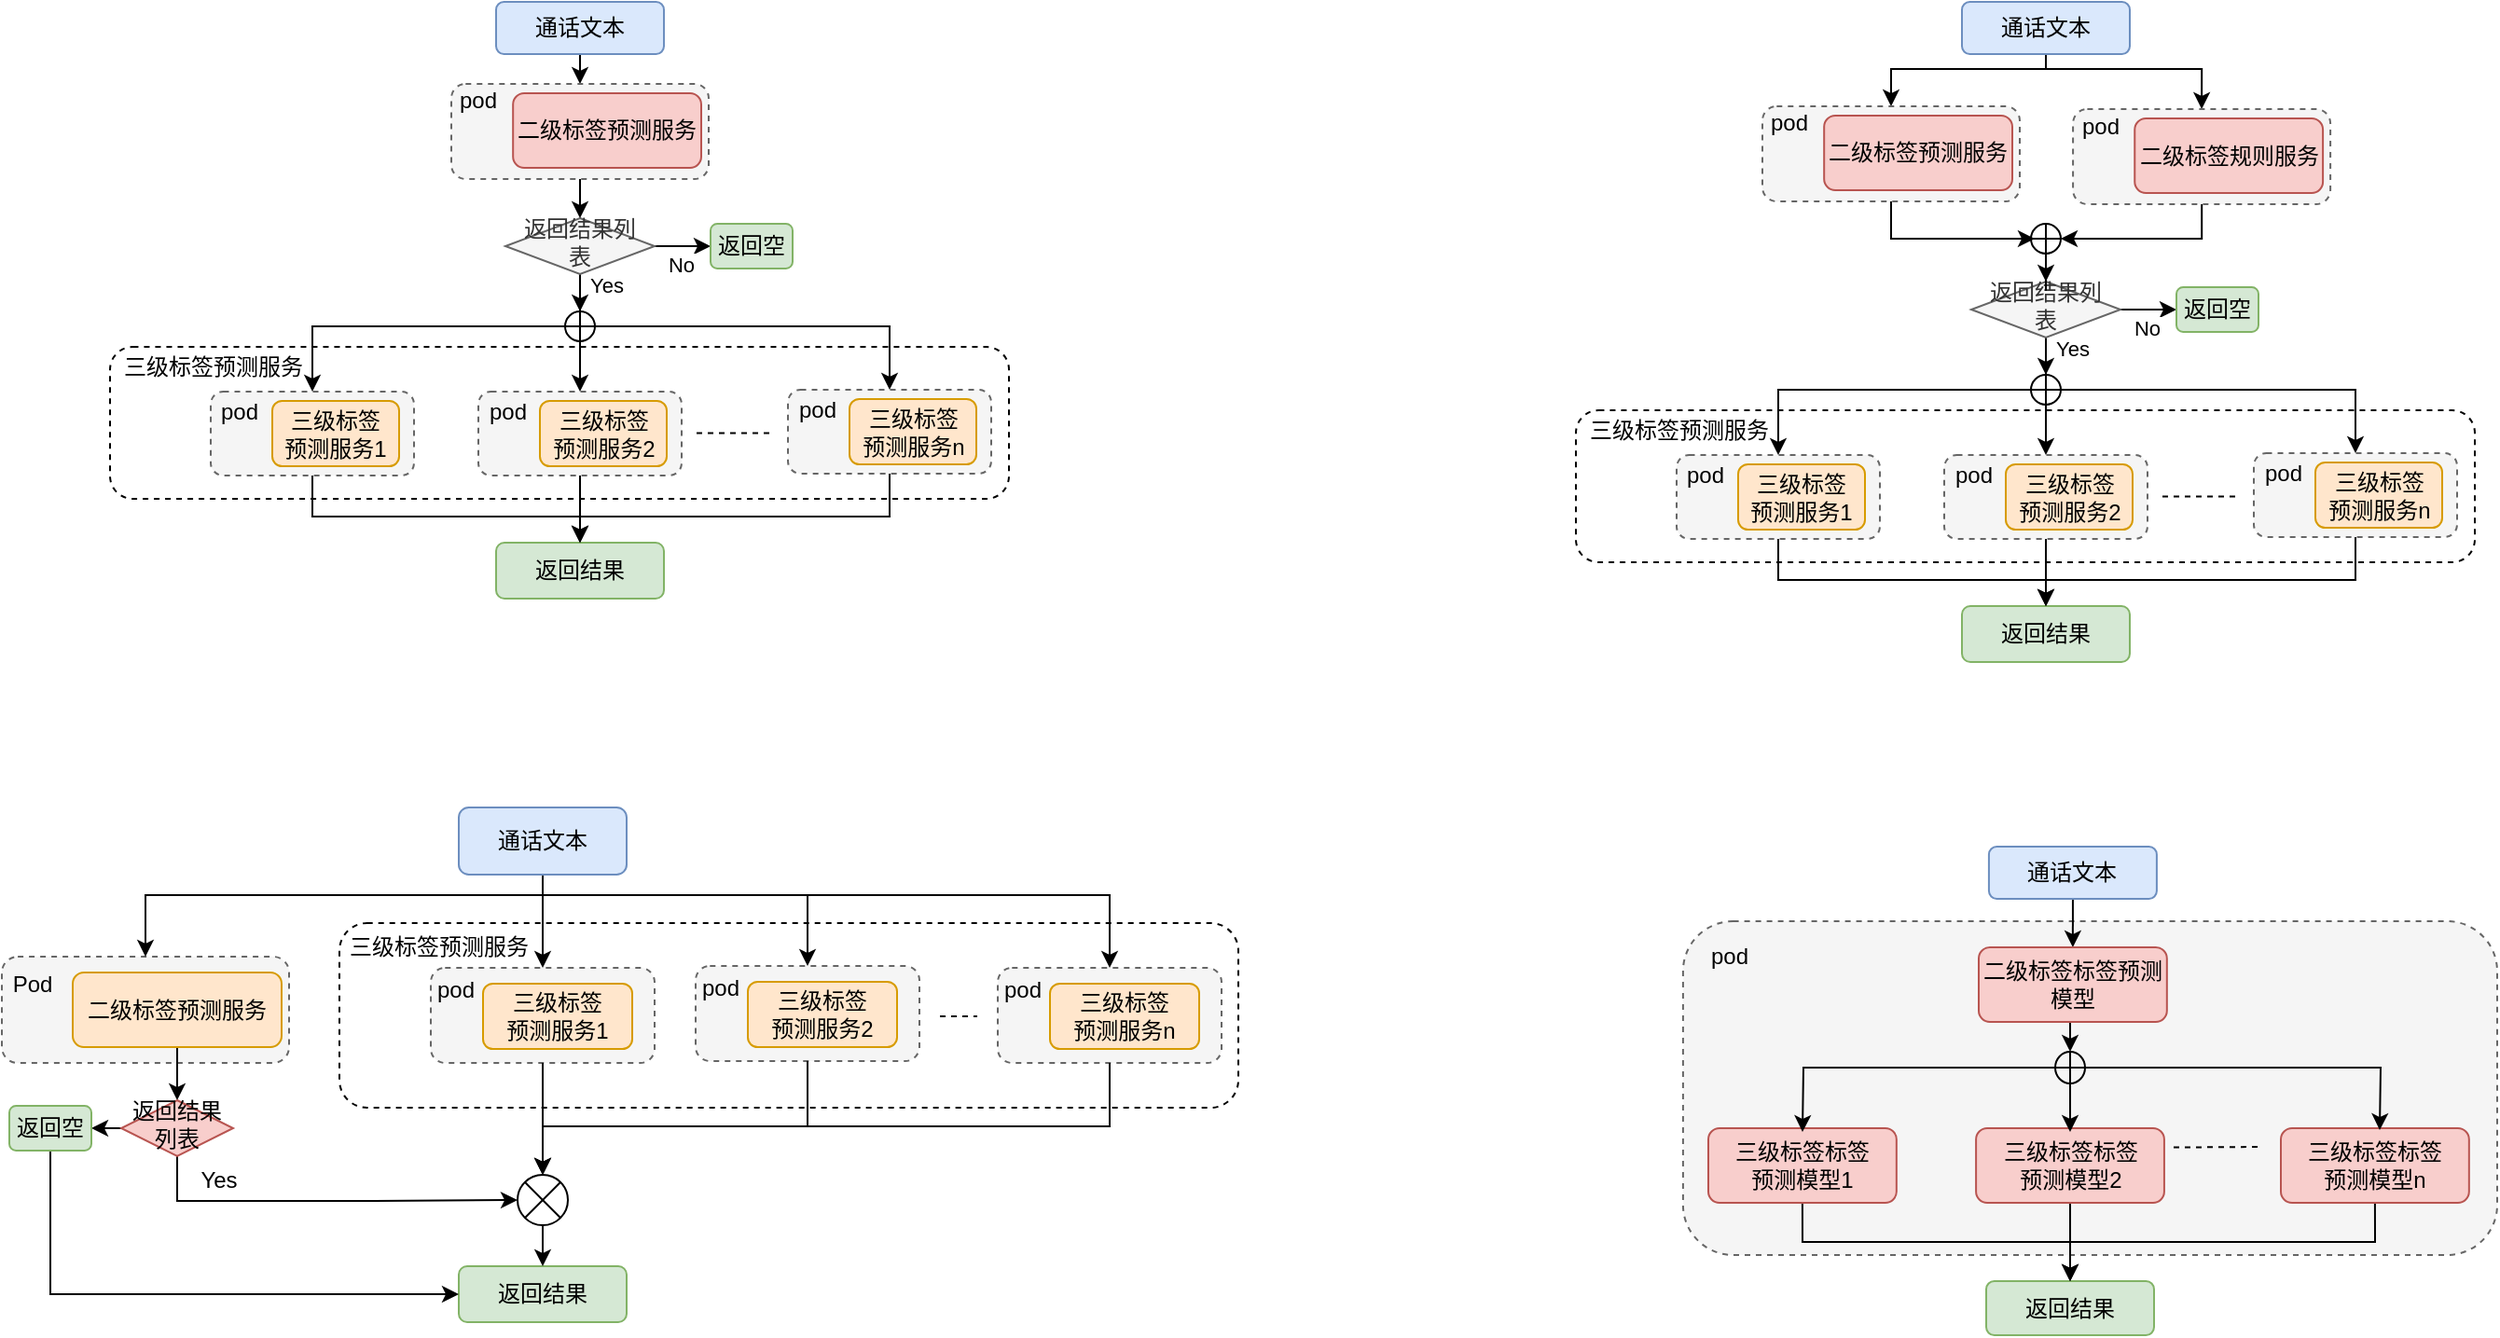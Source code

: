 <mxfile version="14.7.6" type="github">
  <diagram id="C5RBs43oDa-KdzZeNtuy" name="Page-1">
    <mxGraphModel dx="1395" dy="936" grid="0" gridSize="10" guides="1" tooltips="1" connect="1" arrows="1" fold="1" page="1" pageScale="1" pageWidth="827" pageHeight="1169" math="0" shadow="0">
      <root>
        <mxCell id="WIyWlLk6GJQsqaUBKTNV-0" />
        <mxCell id="WIyWlLk6GJQsqaUBKTNV-1" parent="WIyWlLk6GJQsqaUBKTNV-0" />
        <mxCell id="pCURg5S8GSrkwFqpUupX-3" value="" style="rounded=1;whiteSpace=wrap;html=1;dashed=1;fillColor=#f5f5f5;strokeColor=#666666;fontColor=#333333;" vertex="1" parent="WIyWlLk6GJQsqaUBKTNV-1">
          <mxGeometry x="992.45" y="625" width="436.55" height="179" as="geometry" />
        </mxCell>
        <mxCell id="49KE7gdGinzh60IKzeoY-125" value="" style="rounded=1;whiteSpace=wrap;html=1;dashed=1;fillColor=#ffffff;" parent="WIyWlLk6GJQsqaUBKTNV-1" vertex="1">
          <mxGeometry x="272" y="626" width="482" height="99" as="geometry" />
        </mxCell>
        <mxCell id="49KE7gdGinzh60IKzeoY-90" value="" style="rounded=1;whiteSpace=wrap;html=1;fillColor=#f5f5f5;dashed=1;strokeColor=#666666;fontColor=#333333;" parent="WIyWlLk6GJQsqaUBKTNV-1" vertex="1">
          <mxGeometry x="91" y="644" width="154" height="57" as="geometry" />
        </mxCell>
        <mxCell id="49KE7gdGinzh60IKzeoY-6" value="" style="rounded=1;whiteSpace=wrap;html=1;dashed=1;" parent="WIyWlLk6GJQsqaUBKTNV-1" vertex="1">
          <mxGeometry x="149" y="317" width="482" height="81.5" as="geometry" />
        </mxCell>
        <mxCell id="49KE7gdGinzh60IKzeoY-87" style="edgeStyle=orthogonalEdgeStyle;rounded=0;orthogonalLoop=1;jettySize=auto;html=1;exitX=0.5;exitY=1;exitDx=0;exitDy=0;entryX=0.5;entryY=0;entryDx=0;entryDy=0;strokeWidth=1;" parent="WIyWlLk6GJQsqaUBKTNV-1" source="WIyWlLk6GJQsqaUBKTNV-3" target="49KE7gdGinzh60IKzeoY-50" edge="1">
          <mxGeometry relative="1" as="geometry" />
        </mxCell>
        <mxCell id="WIyWlLk6GJQsqaUBKTNV-3" value="通话文本" style="rounded=1;whiteSpace=wrap;html=1;fontSize=12;glass=0;strokeWidth=1;shadow=0;fillColor=#dae8fc;strokeColor=#6c8ebf;" parent="WIyWlLk6GJQsqaUBKTNV-1" vertex="1">
          <mxGeometry x="356" y="132" width="90" height="28" as="geometry" />
        </mxCell>
        <mxCell id="49KE7gdGinzh60IKzeoY-10" style="edgeStyle=orthogonalEdgeStyle;rounded=0;orthogonalLoop=1;jettySize=auto;html=1;entryX=0.5;entryY=0;entryDx=0;entryDy=0;" parent="WIyWlLk6GJQsqaUBKTNV-1" source="WIyWlLk6GJQsqaUBKTNV-6" target="49KE7gdGinzh60IKzeoY-70" edge="1">
          <mxGeometry relative="1" as="geometry" />
        </mxCell>
        <mxCell id="49KE7gdGinzh60IKzeoY-17" value="Yes" style="edgeLabel;html=1;align=center;verticalAlign=middle;resizable=0;points=[];" parent="49KE7gdGinzh60IKzeoY-10" vertex="1" connectable="0">
          <mxGeometry x="0.516" y="2" relative="1" as="geometry">
            <mxPoint x="12" as="offset" />
          </mxGeometry>
        </mxCell>
        <mxCell id="49KE7gdGinzh60IKzeoY-43" value="" style="edgeStyle=orthogonalEdgeStyle;rounded=0;orthogonalLoop=1;jettySize=auto;html=1;strokeWidth=1;" parent="WIyWlLk6GJQsqaUBKTNV-1" source="WIyWlLk6GJQsqaUBKTNV-6" target="WIyWlLk6GJQsqaUBKTNV-7" edge="1">
          <mxGeometry relative="1" as="geometry" />
        </mxCell>
        <mxCell id="WIyWlLk6GJQsqaUBKTNV-6" value="返回结果列表" style="rhombus;whiteSpace=wrap;html=1;shadow=0;fontFamily=Helvetica;fontSize=12;align=center;strokeWidth=1;spacing=6;spacingTop=-4;fillColor=#f5f5f5;strokeColor=#666666;fontColor=#333333;" parent="WIyWlLk6GJQsqaUBKTNV-1" vertex="1">
          <mxGeometry x="361" y="248" width="80" height="30" as="geometry" />
        </mxCell>
        <mxCell id="WIyWlLk6GJQsqaUBKTNV-7" value="返回空" style="rounded=1;whiteSpace=wrap;html=1;fontSize=12;glass=0;strokeWidth=1;shadow=0;fillColor=#d5e8d4;strokeColor=#82b366;" parent="WIyWlLk6GJQsqaUBKTNV-1" vertex="1">
          <mxGeometry x="471" y="251" width="44" height="24" as="geometry" />
        </mxCell>
        <mxCell id="49KE7gdGinzh60IKzeoY-14" value="&lt;span&gt;三级标签预测服务&lt;/span&gt;" style="text;html=1;align=center;verticalAlign=middle;resizable=0;points=[];autosize=1;strokeColor=none;" parent="WIyWlLk6GJQsqaUBKTNV-1" vertex="1">
          <mxGeometry x="149" y="318" width="110" height="20" as="geometry" />
        </mxCell>
        <mxCell id="49KE7gdGinzh60IKzeoY-16" value="" style="endArrow=none;dashed=1;html=1;strokeWidth=1;" parent="WIyWlLk6GJQsqaUBKTNV-1" edge="1">
          <mxGeometry width="50" height="50" relative="1" as="geometry">
            <mxPoint x="463.5" y="363.3" as="sourcePoint" />
            <mxPoint x="502.5" y="363.3" as="targetPoint" />
          </mxGeometry>
        </mxCell>
        <mxCell id="49KE7gdGinzh60IKzeoY-24" value="返回结果" style="rounded=1;whiteSpace=wrap;html=1;fontSize=12;glass=0;strokeWidth=1;shadow=0;fillColor=#d5e8d4;strokeColor=#82b366;" parent="WIyWlLk6GJQsqaUBKTNV-1" vertex="1">
          <mxGeometry x="356" y="422" width="90" height="30" as="geometry" />
        </mxCell>
        <mxCell id="49KE7gdGinzh60IKzeoY-44" value="No" style="edgeLabel;html=1;align=center;verticalAlign=middle;resizable=0;points=[];" parent="WIyWlLk6GJQsqaUBKTNV-1" vertex="1" connectable="0">
          <mxGeometry x="431.034" y="307.78" as="geometry">
            <mxPoint x="24" y="-35" as="offset" />
          </mxGeometry>
        </mxCell>
        <mxCell id="OLW7irnNsPHCCV-M3rLI-43" style="edgeStyle=orthogonalEdgeStyle;rounded=0;orthogonalLoop=1;jettySize=auto;html=1;exitX=0.5;exitY=1;exitDx=0;exitDy=0;entryX=0.5;entryY=0;entryDx=0;entryDy=0;" parent="WIyWlLk6GJQsqaUBKTNV-1" source="OLW7irnNsPHCCV-M3rLI-2" target="OLW7irnNsPHCCV-M3rLI-42" edge="1">
          <mxGeometry relative="1" as="geometry" />
        </mxCell>
        <mxCell id="OLW7irnNsPHCCV-M3rLI-2" value="二级标签预测服务" style="rounded=1;whiteSpace=wrap;html=1;fillColor=#ffe6cc;strokeColor=#d79b00;" parent="WIyWlLk6GJQsqaUBKTNV-1" vertex="1">
          <mxGeometry x="129" y="652.5" width="112" height="40" as="geometry" />
        </mxCell>
        <mxCell id="OLW7irnNsPHCCV-M3rLI-3" style="edgeStyle=orthogonalEdgeStyle;rounded=0;orthogonalLoop=1;jettySize=auto;html=1;exitX=0.5;exitY=1;exitDx=0;exitDy=0;entryX=0.5;entryY=0;entryDx=0;entryDy=0;" parent="WIyWlLk6GJQsqaUBKTNV-1" source="OLW7irnNsPHCCV-M3rLI-4" target="49KE7gdGinzh60IKzeoY-90" edge="1">
          <mxGeometry relative="1" as="geometry">
            <Array as="points">
              <mxPoint x="381" y="611" />
              <mxPoint x="168" y="611" />
            </Array>
            <mxPoint x="97" y="611" as="targetPoint" />
          </mxGeometry>
        </mxCell>
        <mxCell id="49KE7gdGinzh60IKzeoY-126" style="edgeStyle=orthogonalEdgeStyle;rounded=0;orthogonalLoop=1;jettySize=auto;html=1;exitX=0.5;exitY=1;exitDx=0;exitDy=0;entryX=0.5;entryY=0;entryDx=0;entryDy=0;strokeWidth=1;" parent="WIyWlLk6GJQsqaUBKTNV-1" source="OLW7irnNsPHCCV-M3rLI-4" target="49KE7gdGinzh60IKzeoY-107" edge="1">
          <mxGeometry relative="1" as="geometry" />
        </mxCell>
        <mxCell id="49KE7gdGinzh60IKzeoY-127" style="edgeStyle=orthogonalEdgeStyle;rounded=0;orthogonalLoop=1;jettySize=auto;html=1;entryX=0.5;entryY=0;entryDx=0;entryDy=0;strokeWidth=1;" parent="WIyWlLk6GJQsqaUBKTNV-1" source="OLW7irnNsPHCCV-M3rLI-4" target="49KE7gdGinzh60IKzeoY-112" edge="1">
          <mxGeometry relative="1" as="geometry">
            <Array as="points">
              <mxPoint x="381" y="611" />
              <mxPoint x="523" y="611" />
            </Array>
          </mxGeometry>
        </mxCell>
        <mxCell id="49KE7gdGinzh60IKzeoY-128" style="edgeStyle=orthogonalEdgeStyle;rounded=0;orthogonalLoop=1;jettySize=auto;html=1;strokeWidth=1;" parent="WIyWlLk6GJQsqaUBKTNV-1" source="OLW7irnNsPHCCV-M3rLI-4" target="49KE7gdGinzh60IKzeoY-122" edge="1">
          <mxGeometry relative="1" as="geometry">
            <Array as="points">
              <mxPoint x="381" y="611" />
              <mxPoint x="685" y="611" />
            </Array>
          </mxGeometry>
        </mxCell>
        <mxCell id="OLW7irnNsPHCCV-M3rLI-4" value="通话文本" style="rounded=1;whiteSpace=wrap;html=1;fontSize=12;glass=0;strokeWidth=1;shadow=0;fillColor=#dae8fc;strokeColor=#6c8ebf;" parent="WIyWlLk6GJQsqaUBKTNV-1" vertex="1">
          <mxGeometry x="336" y="564" width="90" height="36" as="geometry" />
        </mxCell>
        <mxCell id="OLW7irnNsPHCCV-M3rLI-16" value="&lt;span&gt;三级标签预测服务&lt;/span&gt;" style="text;html=1;align=center;verticalAlign=middle;resizable=0;points=[];autosize=1;strokeColor=none;" parent="WIyWlLk6GJQsqaUBKTNV-1" vertex="1">
          <mxGeometry x="270" y="629" width="110" height="20" as="geometry" />
        </mxCell>
        <mxCell id="OLW7irnNsPHCCV-M3rLI-21" value="返回结果" style="rounded=1;whiteSpace=wrap;html=1;fontSize=12;glass=0;strokeWidth=1;shadow=0;fillColor=#d5e8d4;strokeColor=#82b366;" parent="WIyWlLk6GJQsqaUBKTNV-1" vertex="1">
          <mxGeometry x="336" y="810" width="90" height="30" as="geometry" />
        </mxCell>
        <mxCell id="OLW7irnNsPHCCV-M3rLI-47" style="edgeStyle=orthogonalEdgeStyle;rounded=0;orthogonalLoop=1;jettySize=auto;html=1;exitX=0;exitY=0.5;exitDx=0;exitDy=0;entryX=1;entryY=0.5;entryDx=0;entryDy=0;" parent="WIyWlLk6GJQsqaUBKTNV-1" source="OLW7irnNsPHCCV-M3rLI-42" target="OLW7irnNsPHCCV-M3rLI-46" edge="1">
          <mxGeometry relative="1" as="geometry" />
        </mxCell>
        <mxCell id="49KE7gdGinzh60IKzeoY-135" style="edgeStyle=orthogonalEdgeStyle;rounded=0;orthogonalLoop=1;jettySize=auto;html=1;entryX=0;entryY=0.5;entryDx=0;entryDy=0;strokeWidth=1;" parent="WIyWlLk6GJQsqaUBKTNV-1" source="OLW7irnNsPHCCV-M3rLI-42" target="OLW7irnNsPHCCV-M3rLI-52" edge="1">
          <mxGeometry relative="1" as="geometry">
            <Array as="points">
              <mxPoint x="185" y="775" />
              <mxPoint x="291" y="775" />
            </Array>
          </mxGeometry>
        </mxCell>
        <mxCell id="OLW7irnNsPHCCV-M3rLI-42" value="返回结果列表" style="rhombus;whiteSpace=wrap;html=1;shadow=0;fontFamily=Helvetica;fontSize=12;align=center;strokeWidth=1;spacing=6;spacingTop=-4;fillColor=#f8cecc;strokeColor=#b85450;" parent="WIyWlLk6GJQsqaUBKTNV-1" vertex="1">
          <mxGeometry x="155" y="721" width="60" height="30" as="geometry" />
        </mxCell>
        <mxCell id="49KE7gdGinzh60IKzeoY-137" style="edgeStyle=orthogonalEdgeStyle;rounded=0;orthogonalLoop=1;jettySize=auto;html=1;entryX=0;entryY=0.5;entryDx=0;entryDy=0;strokeWidth=1;" parent="WIyWlLk6GJQsqaUBKTNV-1" source="OLW7irnNsPHCCV-M3rLI-46" target="OLW7irnNsPHCCV-M3rLI-21" edge="1">
          <mxGeometry relative="1" as="geometry">
            <Array as="points">
              <mxPoint x="117" y="825" />
            </Array>
          </mxGeometry>
        </mxCell>
        <mxCell id="OLW7irnNsPHCCV-M3rLI-46" value="返回空" style="rounded=1;whiteSpace=wrap;html=1;fontSize=12;glass=0;strokeWidth=1;shadow=0;fillColor=#d5e8d4;strokeColor=#82b366;" parent="WIyWlLk6GJQsqaUBKTNV-1" vertex="1">
          <mxGeometry x="95" y="724" width="44" height="24" as="geometry" />
        </mxCell>
        <mxCell id="OLW7irnNsPHCCV-M3rLI-50" value="Yes" style="text;html=1;align=center;verticalAlign=middle;resizable=0;points=[];autosize=1;strokeColor=none;" parent="WIyWlLk6GJQsqaUBKTNV-1" vertex="1">
          <mxGeometry x="187" y="754" width="40" height="20" as="geometry" />
        </mxCell>
        <mxCell id="OLW7irnNsPHCCV-M3rLI-61" style="edgeStyle=orthogonalEdgeStyle;rounded=0;orthogonalLoop=1;jettySize=auto;html=1;exitX=0.5;exitY=1;exitDx=0;exitDy=0;entryX=0.5;entryY=0;entryDx=0;entryDy=0;" parent="WIyWlLk6GJQsqaUBKTNV-1" source="OLW7irnNsPHCCV-M3rLI-52" target="OLW7irnNsPHCCV-M3rLI-21" edge="1">
          <mxGeometry relative="1" as="geometry" />
        </mxCell>
        <mxCell id="OLW7irnNsPHCCV-M3rLI-52" value="" style="shape=sumEllipse;perimeter=ellipsePerimeter;whiteSpace=wrap;html=1;backgroundOutline=1;" parent="WIyWlLk6GJQsqaUBKTNV-1" vertex="1">
          <mxGeometry x="367.5" y="761" width="27" height="27" as="geometry" />
        </mxCell>
        <mxCell id="49KE7gdGinzh60IKzeoY-51" value="" style="group" parent="WIyWlLk6GJQsqaUBKTNV-1" vertex="1" connectable="0">
          <mxGeometry x="326" y="173" width="150" height="60" as="geometry" />
        </mxCell>
        <mxCell id="49KE7gdGinzh60IKzeoY-50" value="" style="rounded=1;whiteSpace=wrap;html=1;dashed=1;fillColor=#f5f5f5;strokeColor=#666666;fontColor=#333333;" parent="49KE7gdGinzh60IKzeoY-51" vertex="1">
          <mxGeometry x="6" y="3" width="138" height="51" as="geometry" />
        </mxCell>
        <mxCell id="49KE7gdGinzh60IKzeoY-1" value="二级标签预测服务" style="rounded=1;whiteSpace=wrap;html=1;fillColor=#f8cecc;strokeColor=#b85450;" parent="49KE7gdGinzh60IKzeoY-51" vertex="1">
          <mxGeometry x="39.09" y="8" width="100.91" height="40" as="geometry" />
        </mxCell>
        <mxCell id="49KE7gdGinzh60IKzeoY-48" value="pod" style="text;html=1;align=center;verticalAlign=middle;resizable=0;points=[];autosize=1;strokeColor=none;" parent="49KE7gdGinzh60IKzeoY-51" vertex="1">
          <mxGeometry x="5.455" y="3" width="30" height="18" as="geometry" />
        </mxCell>
        <mxCell id="49KE7gdGinzh60IKzeoY-57" value="" style="group" parent="WIyWlLk6GJQsqaUBKTNV-1" vertex="1" connectable="0">
          <mxGeometry x="203" y="341" width="109" height="45" as="geometry" />
        </mxCell>
        <mxCell id="49KE7gdGinzh60IKzeoY-55" value="" style="rounded=1;whiteSpace=wrap;html=1;dashed=1;fillColor=#f5f5f5;strokeColor=#666666;fontColor=#333333;" parent="49KE7gdGinzh60IKzeoY-57" vertex="1">
          <mxGeometry width="109" height="45" as="geometry" />
        </mxCell>
        <mxCell id="49KE7gdGinzh60IKzeoY-54" value="三级标签&lt;br&gt;预测服务1" style="rounded=1;whiteSpace=wrap;html=1;fillColor=#ffe6cc;strokeColor=#d79b00;" parent="49KE7gdGinzh60IKzeoY-57" vertex="1">
          <mxGeometry x="33" y="5" width="68" height="35" as="geometry" />
        </mxCell>
        <mxCell id="49KE7gdGinzh60IKzeoY-56" value="pod" style="text;html=1;align=center;verticalAlign=middle;resizable=0;points=[];autosize=1;strokeColor=none;" parent="49KE7gdGinzh60IKzeoY-57" vertex="1">
          <mxGeometry y="2" width="30" height="18" as="geometry" />
        </mxCell>
        <mxCell id="49KE7gdGinzh60IKzeoY-58" value="" style="group" parent="WIyWlLk6GJQsqaUBKTNV-1" vertex="1" connectable="0">
          <mxGeometry x="346.5" y="341" width="109" height="45" as="geometry" />
        </mxCell>
        <mxCell id="49KE7gdGinzh60IKzeoY-59" value="" style="rounded=1;whiteSpace=wrap;html=1;dashed=1;fillColor=#f5f5f5;strokeColor=#666666;fontColor=#333333;" parent="49KE7gdGinzh60IKzeoY-58" vertex="1">
          <mxGeometry width="109" height="45" as="geometry" />
        </mxCell>
        <mxCell id="49KE7gdGinzh60IKzeoY-60" value="三级标签&lt;br&gt;预测服务2" style="rounded=1;whiteSpace=wrap;html=1;fillColor=#ffe6cc;strokeColor=#d79b00;" parent="49KE7gdGinzh60IKzeoY-58" vertex="1">
          <mxGeometry x="33" y="5" width="68" height="35" as="geometry" />
        </mxCell>
        <mxCell id="49KE7gdGinzh60IKzeoY-61" value="pod" style="text;html=1;align=center;verticalAlign=middle;resizable=0;points=[];autosize=1;strokeColor=none;" parent="49KE7gdGinzh60IKzeoY-58" vertex="1">
          <mxGeometry y="2" width="30" height="18" as="geometry" />
        </mxCell>
        <mxCell id="49KE7gdGinzh60IKzeoY-62" value="" style="group" parent="WIyWlLk6GJQsqaUBKTNV-1" vertex="1" connectable="0">
          <mxGeometry x="512.5" y="340" width="109" height="45" as="geometry" />
        </mxCell>
        <mxCell id="49KE7gdGinzh60IKzeoY-63" value="" style="rounded=1;whiteSpace=wrap;html=1;dashed=1;fillColor=#f5f5f5;strokeColor=#666666;fontColor=#333333;" parent="49KE7gdGinzh60IKzeoY-62" vertex="1">
          <mxGeometry width="109" height="45" as="geometry" />
        </mxCell>
        <mxCell id="49KE7gdGinzh60IKzeoY-64" value="三级标签&lt;br&gt;预测服务n" style="rounded=1;whiteSpace=wrap;html=1;fillColor=#ffe6cc;strokeColor=#d79b00;" parent="49KE7gdGinzh60IKzeoY-62" vertex="1">
          <mxGeometry x="33" y="5" width="68" height="35" as="geometry" />
        </mxCell>
        <mxCell id="49KE7gdGinzh60IKzeoY-65" value="pod" style="text;html=1;align=center;verticalAlign=middle;resizable=0;points=[];autosize=1;strokeColor=none;" parent="49KE7gdGinzh60IKzeoY-62" vertex="1">
          <mxGeometry y="2" width="30" height="18" as="geometry" />
        </mxCell>
        <mxCell id="49KE7gdGinzh60IKzeoY-69" style="edgeStyle=orthogonalEdgeStyle;rounded=0;orthogonalLoop=1;jettySize=auto;html=1;strokeWidth=1;" parent="WIyWlLk6GJQsqaUBKTNV-1" source="49KE7gdGinzh60IKzeoY-63" target="49KE7gdGinzh60IKzeoY-24" edge="1">
          <mxGeometry relative="1" as="geometry">
            <mxPoint x="567" y="423" as="targetPoint" />
            <Array as="points">
              <mxPoint x="567" y="408" />
              <mxPoint x="401" y="408" />
            </Array>
          </mxGeometry>
        </mxCell>
        <mxCell id="49KE7gdGinzh60IKzeoY-81" style="edgeStyle=orthogonalEdgeStyle;rounded=0;orthogonalLoop=1;jettySize=auto;html=1;entryX=0.5;entryY=0;entryDx=0;entryDy=0;strokeWidth=1;" parent="WIyWlLk6GJQsqaUBKTNV-1" source="49KE7gdGinzh60IKzeoY-70" target="49KE7gdGinzh60IKzeoY-59" edge="1">
          <mxGeometry relative="1" as="geometry" />
        </mxCell>
        <mxCell id="49KE7gdGinzh60IKzeoY-88" style="edgeStyle=orthogonalEdgeStyle;rounded=0;orthogonalLoop=1;jettySize=auto;html=1;exitX=1;exitY=0.5;exitDx=0;exitDy=0;entryX=0.5;entryY=0;entryDx=0;entryDy=0;strokeWidth=1;" parent="WIyWlLk6GJQsqaUBKTNV-1" source="49KE7gdGinzh60IKzeoY-70" target="49KE7gdGinzh60IKzeoY-63" edge="1">
          <mxGeometry relative="1" as="geometry" />
        </mxCell>
        <mxCell id="49KE7gdGinzh60IKzeoY-89" style="edgeStyle=orthogonalEdgeStyle;rounded=0;orthogonalLoop=1;jettySize=auto;html=1;entryX=0.5;entryY=0;entryDx=0;entryDy=0;strokeWidth=1;" parent="WIyWlLk6GJQsqaUBKTNV-1" source="49KE7gdGinzh60IKzeoY-70" target="49KE7gdGinzh60IKzeoY-55" edge="1">
          <mxGeometry relative="1" as="geometry" />
        </mxCell>
        <mxCell id="49KE7gdGinzh60IKzeoY-70" value="" style="shape=orEllipse;perimeter=ellipsePerimeter;whiteSpace=wrap;html=1;backgroundOutline=1;fillColor=none;" parent="WIyWlLk6GJQsqaUBKTNV-1" vertex="1">
          <mxGeometry x="393" y="298" width="16" height="16" as="geometry" />
        </mxCell>
        <mxCell id="49KE7gdGinzh60IKzeoY-82" style="edgeStyle=orthogonalEdgeStyle;rounded=0;orthogonalLoop=1;jettySize=auto;html=1;entryX=0.5;entryY=0;entryDx=0;entryDy=0;strokeWidth=1;" parent="WIyWlLk6GJQsqaUBKTNV-1" source="49KE7gdGinzh60IKzeoY-59" target="49KE7gdGinzh60IKzeoY-24" edge="1">
          <mxGeometry relative="1" as="geometry" />
        </mxCell>
        <mxCell id="49KE7gdGinzh60IKzeoY-83" style="edgeStyle=orthogonalEdgeStyle;rounded=0;orthogonalLoop=1;jettySize=auto;html=1;entryX=0.5;entryY=0;entryDx=0;entryDy=0;strokeWidth=1;" parent="WIyWlLk6GJQsqaUBKTNV-1" source="49KE7gdGinzh60IKzeoY-55" target="49KE7gdGinzh60IKzeoY-24" edge="1">
          <mxGeometry relative="1" as="geometry">
            <Array as="points">
              <mxPoint x="258" y="408" />
              <mxPoint x="401" y="408" />
            </Array>
          </mxGeometry>
        </mxCell>
        <mxCell id="49KE7gdGinzh60IKzeoY-86" style="edgeStyle=orthogonalEdgeStyle;rounded=0;orthogonalLoop=1;jettySize=auto;html=1;strokeWidth=1;" parent="WIyWlLk6GJQsqaUBKTNV-1" source="49KE7gdGinzh60IKzeoY-50" target="WIyWlLk6GJQsqaUBKTNV-6" edge="1">
          <mxGeometry relative="1" as="geometry" />
        </mxCell>
        <mxCell id="49KE7gdGinzh60IKzeoY-91" value="Pod" style="text;html=1;align=center;verticalAlign=middle;resizable=0;points=[];autosize=1;strokeColor=none;" parent="WIyWlLk6GJQsqaUBKTNV-1" vertex="1">
          <mxGeometry x="91" y="650" width="31" height="18" as="geometry" />
        </mxCell>
        <mxCell id="49KE7gdGinzh60IKzeoY-105" value="" style="group" parent="WIyWlLk6GJQsqaUBKTNV-1" vertex="1" connectable="0">
          <mxGeometry x="317" y="650" width="120" height="51" as="geometry" />
        </mxCell>
        <mxCell id="49KE7gdGinzh60IKzeoY-106" value="" style="group" parent="49KE7gdGinzh60IKzeoY-105" vertex="1" connectable="0">
          <mxGeometry width="120" height="51" as="geometry" />
        </mxCell>
        <mxCell id="49KE7gdGinzh60IKzeoY-107" value="" style="rounded=1;whiteSpace=wrap;html=1;dashed=1;fillColor=#f5f5f5;strokeColor=#666666;fontColor=#333333;" parent="49KE7gdGinzh60IKzeoY-106" vertex="1">
          <mxGeometry x="4" width="120" height="51" as="geometry" />
        </mxCell>
        <mxCell id="49KE7gdGinzh60IKzeoY-108" value="pod" style="text;html=1;align=center;verticalAlign=middle;resizable=0;points=[];autosize=1;strokeColor=none;" parent="49KE7gdGinzh60IKzeoY-106" vertex="1">
          <mxGeometry x="2" y="2.5" width="30" height="18" as="geometry" />
        </mxCell>
        <mxCell id="49KE7gdGinzh60IKzeoY-109" value="三级标签&lt;br&gt;预测服务1" style="rounded=1;whiteSpace=wrap;html=1;fillColor=#ffe6cc;strokeColor=#d79b00;" parent="49KE7gdGinzh60IKzeoY-105" vertex="1">
          <mxGeometry x="32" y="8.5" width="80" height="35" as="geometry" />
        </mxCell>
        <mxCell id="49KE7gdGinzh60IKzeoY-110" value="" style="group" parent="WIyWlLk6GJQsqaUBKTNV-1" vertex="1" connectable="0">
          <mxGeometry x="459" y="649" width="120" height="51" as="geometry" />
        </mxCell>
        <mxCell id="49KE7gdGinzh60IKzeoY-111" value="" style="group" parent="49KE7gdGinzh60IKzeoY-110" vertex="1" connectable="0">
          <mxGeometry width="120" height="51" as="geometry" />
        </mxCell>
        <mxCell id="49KE7gdGinzh60IKzeoY-112" value="" style="rounded=1;whiteSpace=wrap;html=1;dashed=1;fillColor=#f5f5f5;strokeColor=#666666;fontColor=#333333;" parent="49KE7gdGinzh60IKzeoY-111" vertex="1">
          <mxGeometry x="4" width="120" height="51" as="geometry" />
        </mxCell>
        <mxCell id="49KE7gdGinzh60IKzeoY-113" value="pod" style="text;html=1;align=center;verticalAlign=middle;resizable=0;points=[];autosize=1;strokeColor=none;" parent="49KE7gdGinzh60IKzeoY-111" vertex="1">
          <mxGeometry x="2" y="2.5" width="30" height="18" as="geometry" />
        </mxCell>
        <mxCell id="49KE7gdGinzh60IKzeoY-114" value="三级标签&lt;br&gt;预测服务2" style="rounded=1;whiteSpace=wrap;html=1;fillColor=#ffe6cc;strokeColor=#d79b00;" parent="49KE7gdGinzh60IKzeoY-110" vertex="1">
          <mxGeometry x="32" y="8.5" width="80" height="35" as="geometry" />
        </mxCell>
        <mxCell id="49KE7gdGinzh60IKzeoY-120" value="" style="group" parent="WIyWlLk6GJQsqaUBKTNV-1" vertex="1" connectable="0">
          <mxGeometry x="621" y="650" width="120" height="51" as="geometry" />
        </mxCell>
        <mxCell id="49KE7gdGinzh60IKzeoY-121" value="" style="group" parent="49KE7gdGinzh60IKzeoY-120" vertex="1" connectable="0">
          <mxGeometry width="120" height="51" as="geometry" />
        </mxCell>
        <mxCell id="49KE7gdGinzh60IKzeoY-122" value="" style="rounded=1;whiteSpace=wrap;html=1;dashed=1;fillColor=#f5f5f5;strokeColor=#666666;fontColor=#333333;" parent="49KE7gdGinzh60IKzeoY-121" vertex="1">
          <mxGeometry x="4" width="120" height="51" as="geometry" />
        </mxCell>
        <mxCell id="49KE7gdGinzh60IKzeoY-123" value="pod" style="text;html=1;align=center;verticalAlign=middle;resizable=0;points=[];autosize=1;strokeColor=none;" parent="49KE7gdGinzh60IKzeoY-121" vertex="1">
          <mxGeometry x="2" y="2.5" width="30" height="18" as="geometry" />
        </mxCell>
        <mxCell id="49KE7gdGinzh60IKzeoY-124" value="三级标签&lt;br&gt;预测服务n" style="rounded=1;whiteSpace=wrap;html=1;fillColor=#ffe6cc;strokeColor=#d79b00;" parent="49KE7gdGinzh60IKzeoY-120" vertex="1">
          <mxGeometry x="32" y="8.5" width="80" height="35" as="geometry" />
        </mxCell>
        <mxCell id="49KE7gdGinzh60IKzeoY-132" style="edgeStyle=orthogonalEdgeStyle;rounded=0;orthogonalLoop=1;jettySize=auto;html=1;exitX=0.5;exitY=1;exitDx=0;exitDy=0;strokeWidth=1;" parent="WIyWlLk6GJQsqaUBKTNV-1" source="49KE7gdGinzh60IKzeoY-107" target="OLW7irnNsPHCCV-M3rLI-52" edge="1">
          <mxGeometry relative="1" as="geometry" />
        </mxCell>
        <mxCell id="49KE7gdGinzh60IKzeoY-133" style="edgeStyle=orthogonalEdgeStyle;rounded=0;orthogonalLoop=1;jettySize=auto;html=1;exitX=0.5;exitY=1;exitDx=0;exitDy=0;strokeWidth=1;entryX=0.5;entryY=0;entryDx=0;entryDy=0;" parent="WIyWlLk6GJQsqaUBKTNV-1" source="49KE7gdGinzh60IKzeoY-112" target="OLW7irnNsPHCCV-M3rLI-52" edge="1">
          <mxGeometry relative="1" as="geometry">
            <mxPoint x="380.69" y="822.241" as="targetPoint" />
            <Array as="points">
              <mxPoint x="523" y="735" />
              <mxPoint x="381" y="735" />
            </Array>
          </mxGeometry>
        </mxCell>
        <mxCell id="49KE7gdGinzh60IKzeoY-134" style="edgeStyle=orthogonalEdgeStyle;rounded=0;orthogonalLoop=1;jettySize=auto;html=1;entryX=0.5;entryY=0;entryDx=0;entryDy=0;strokeWidth=1;" parent="WIyWlLk6GJQsqaUBKTNV-1" source="49KE7gdGinzh60IKzeoY-122" target="OLW7irnNsPHCCV-M3rLI-52" edge="1">
          <mxGeometry relative="1" as="geometry">
            <Array as="points">
              <mxPoint x="685" y="735" />
              <mxPoint x="381" y="735" />
            </Array>
          </mxGeometry>
        </mxCell>
        <mxCell id="49KE7gdGinzh60IKzeoY-138" value="" style="endArrow=none;dashed=1;html=1;strokeWidth=1;" parent="WIyWlLk6GJQsqaUBKTNV-1" edge="1">
          <mxGeometry width="50" height="50" relative="1" as="geometry">
            <mxPoint x="594" y="676" as="sourcePoint" />
            <mxPoint x="614" y="676" as="targetPoint" />
          </mxGeometry>
        </mxCell>
        <mxCell id="eq3_4CLQjhza_WSYzNY6-3" value="" style="rounded=1;whiteSpace=wrap;html=1;dashed=1;" parent="WIyWlLk6GJQsqaUBKTNV-1" vertex="1">
          <mxGeometry x="935" y="351" width="482" height="81.5" as="geometry" />
        </mxCell>
        <mxCell id="eq3_4CLQjhza_WSYzNY6-48" style="edgeStyle=orthogonalEdgeStyle;rounded=0;orthogonalLoop=1;jettySize=auto;html=1;entryX=0.5;entryY=0;entryDx=0;entryDy=0;" parent="WIyWlLk6GJQsqaUBKTNV-1" source="eq3_4CLQjhza_WSYzNY6-5" target="eq3_4CLQjhza_WSYzNY6-16" edge="1">
          <mxGeometry relative="1" as="geometry">
            <Array as="points">
              <mxPoint x="1187" y="168" />
              <mxPoint x="1104" y="168" />
            </Array>
          </mxGeometry>
        </mxCell>
        <mxCell id="eq3_4CLQjhza_WSYzNY6-50" style="edgeStyle=orthogonalEdgeStyle;rounded=0;orthogonalLoop=1;jettySize=auto;html=1;entryX=0.5;entryY=0;entryDx=0;entryDy=0;" parent="WIyWlLk6GJQsqaUBKTNV-1" source="eq3_4CLQjhza_WSYzNY6-5" target="eq3_4CLQjhza_WSYzNY6-39" edge="1">
          <mxGeometry relative="1" as="geometry">
            <Array as="points">
              <mxPoint x="1187" y="168" />
              <mxPoint x="1271" y="168" />
            </Array>
          </mxGeometry>
        </mxCell>
        <mxCell id="eq3_4CLQjhza_WSYzNY6-5" value="通话文本" style="rounded=1;whiteSpace=wrap;html=1;fontSize=12;glass=0;strokeWidth=1;shadow=0;fillColor=#dae8fc;strokeColor=#6c8ebf;" parent="WIyWlLk6GJQsqaUBKTNV-1" vertex="1">
          <mxGeometry x="1142" y="132" width="90" height="28" as="geometry" />
        </mxCell>
        <mxCell id="eq3_4CLQjhza_WSYzNY6-6" style="edgeStyle=orthogonalEdgeStyle;rounded=0;orthogonalLoop=1;jettySize=auto;html=1;entryX=0.5;entryY=0;entryDx=0;entryDy=0;" parent="WIyWlLk6GJQsqaUBKTNV-1" source="eq3_4CLQjhza_WSYzNY6-9" target="eq3_4CLQjhza_WSYzNY6-35" edge="1">
          <mxGeometry relative="1" as="geometry" />
        </mxCell>
        <mxCell id="eq3_4CLQjhza_WSYzNY6-7" value="Yes" style="edgeLabel;html=1;align=center;verticalAlign=middle;resizable=0;points=[];" parent="eq3_4CLQjhza_WSYzNY6-6" vertex="1" connectable="0">
          <mxGeometry x="0.516" y="2" relative="1" as="geometry">
            <mxPoint x="12" as="offset" />
          </mxGeometry>
        </mxCell>
        <mxCell id="eq3_4CLQjhza_WSYzNY6-8" value="" style="edgeStyle=orthogonalEdgeStyle;rounded=0;orthogonalLoop=1;jettySize=auto;html=1;strokeWidth=1;" parent="WIyWlLk6GJQsqaUBKTNV-1" source="eq3_4CLQjhza_WSYzNY6-9" target="eq3_4CLQjhza_WSYzNY6-10" edge="1">
          <mxGeometry relative="1" as="geometry" />
        </mxCell>
        <mxCell id="eq3_4CLQjhza_WSYzNY6-9" value="返回结果列表" style="rhombus;whiteSpace=wrap;html=1;shadow=0;fontFamily=Helvetica;fontSize=12;align=center;strokeWidth=1;spacing=6;spacingTop=-4;fillColor=#f5f5f5;strokeColor=#666666;fontColor=#333333;" parent="WIyWlLk6GJQsqaUBKTNV-1" vertex="1">
          <mxGeometry x="1147" y="282" width="80" height="30" as="geometry" />
        </mxCell>
        <mxCell id="eq3_4CLQjhza_WSYzNY6-10" value="返回空" style="rounded=1;whiteSpace=wrap;html=1;fontSize=12;glass=0;strokeWidth=1;shadow=0;fillColor=#d5e8d4;strokeColor=#82b366;" parent="WIyWlLk6GJQsqaUBKTNV-1" vertex="1">
          <mxGeometry x="1257" y="285" width="44" height="24" as="geometry" />
        </mxCell>
        <mxCell id="eq3_4CLQjhza_WSYzNY6-11" value="&lt;span&gt;三级标签预测服务&lt;/span&gt;" style="text;html=1;align=center;verticalAlign=middle;resizable=0;points=[];autosize=1;strokeColor=none;" parent="WIyWlLk6GJQsqaUBKTNV-1" vertex="1">
          <mxGeometry x="935" y="352" width="110" height="20" as="geometry" />
        </mxCell>
        <mxCell id="eq3_4CLQjhza_WSYzNY6-12" value="" style="endArrow=none;dashed=1;html=1;strokeWidth=1;" parent="WIyWlLk6GJQsqaUBKTNV-1" edge="1">
          <mxGeometry width="50" height="50" relative="1" as="geometry">
            <mxPoint x="1249.5" y="397.3" as="sourcePoint" />
            <mxPoint x="1288.5" y="397.3" as="targetPoint" />
          </mxGeometry>
        </mxCell>
        <mxCell id="eq3_4CLQjhza_WSYzNY6-13" value="返回结果" style="rounded=1;whiteSpace=wrap;html=1;fontSize=12;glass=0;strokeWidth=1;shadow=0;fillColor=#d5e8d4;strokeColor=#82b366;" parent="WIyWlLk6GJQsqaUBKTNV-1" vertex="1">
          <mxGeometry x="1142" y="456" width="90" height="30" as="geometry" />
        </mxCell>
        <mxCell id="eq3_4CLQjhza_WSYzNY6-14" value="No" style="edgeLabel;html=1;align=center;verticalAlign=middle;resizable=0;points=[];" parent="WIyWlLk6GJQsqaUBKTNV-1" vertex="1" connectable="0">
          <mxGeometry x="1217.034" y="341.78" as="geometry">
            <mxPoint x="24" y="-35" as="offset" />
          </mxGeometry>
        </mxCell>
        <mxCell id="eq3_4CLQjhza_WSYzNY6-15" value="" style="group" parent="WIyWlLk6GJQsqaUBKTNV-1" vertex="1" connectable="0">
          <mxGeometry x="1029" y="185" width="150" height="60" as="geometry" />
        </mxCell>
        <mxCell id="eq3_4CLQjhza_WSYzNY6-16" value="" style="rounded=1;whiteSpace=wrap;html=1;dashed=1;fillColor=#f5f5f5;strokeColor=#666666;fontColor=#333333;" parent="eq3_4CLQjhza_WSYzNY6-15" vertex="1">
          <mxGeometry x="6" y="3" width="138" height="51" as="geometry" />
        </mxCell>
        <mxCell id="eq3_4CLQjhza_WSYzNY6-17" value="二级标签预测服务" style="rounded=1;whiteSpace=wrap;html=1;fillColor=#f8cecc;strokeColor=#b85450;" parent="eq3_4CLQjhza_WSYzNY6-15" vertex="1">
          <mxGeometry x="39.09" y="8" width="100.91" height="40" as="geometry" />
        </mxCell>
        <mxCell id="eq3_4CLQjhza_WSYzNY6-18" value="pod" style="text;html=1;align=center;verticalAlign=middle;resizable=0;points=[];autosize=1;strokeColor=none;" parent="eq3_4CLQjhza_WSYzNY6-15" vertex="1">
          <mxGeometry x="5.455" y="3" width="30" height="18" as="geometry" />
        </mxCell>
        <mxCell id="eq3_4CLQjhza_WSYzNY6-19" value="" style="group" parent="WIyWlLk6GJQsqaUBKTNV-1" vertex="1" connectable="0">
          <mxGeometry x="989" y="375" width="109" height="45" as="geometry" />
        </mxCell>
        <mxCell id="eq3_4CLQjhza_WSYzNY6-20" value="" style="rounded=1;whiteSpace=wrap;html=1;dashed=1;fillColor=#f5f5f5;strokeColor=#666666;fontColor=#333333;" parent="eq3_4CLQjhza_WSYzNY6-19" vertex="1">
          <mxGeometry width="109" height="45" as="geometry" />
        </mxCell>
        <mxCell id="eq3_4CLQjhza_WSYzNY6-21" value="三级标签&lt;br&gt;预测服务1" style="rounded=1;whiteSpace=wrap;html=1;fillColor=#ffe6cc;strokeColor=#d79b00;" parent="eq3_4CLQjhza_WSYzNY6-19" vertex="1">
          <mxGeometry x="33" y="5" width="68" height="35" as="geometry" />
        </mxCell>
        <mxCell id="eq3_4CLQjhza_WSYzNY6-22" value="pod" style="text;html=1;align=center;verticalAlign=middle;resizable=0;points=[];autosize=1;strokeColor=none;" parent="eq3_4CLQjhza_WSYzNY6-19" vertex="1">
          <mxGeometry y="2" width="30" height="18" as="geometry" />
        </mxCell>
        <mxCell id="eq3_4CLQjhza_WSYzNY6-23" value="" style="group" parent="WIyWlLk6GJQsqaUBKTNV-1" vertex="1" connectable="0">
          <mxGeometry x="1132.5" y="375" width="109" height="45" as="geometry" />
        </mxCell>
        <mxCell id="eq3_4CLQjhza_WSYzNY6-24" value="" style="rounded=1;whiteSpace=wrap;html=1;dashed=1;fillColor=#f5f5f5;strokeColor=#666666;fontColor=#333333;" parent="eq3_4CLQjhza_WSYzNY6-23" vertex="1">
          <mxGeometry width="109" height="45" as="geometry" />
        </mxCell>
        <mxCell id="eq3_4CLQjhza_WSYzNY6-25" value="三级标签&lt;br&gt;预测服务2" style="rounded=1;whiteSpace=wrap;html=1;fillColor=#ffe6cc;strokeColor=#d79b00;" parent="eq3_4CLQjhza_WSYzNY6-23" vertex="1">
          <mxGeometry x="33" y="5" width="68" height="35" as="geometry" />
        </mxCell>
        <mxCell id="eq3_4CLQjhza_WSYzNY6-26" value="pod" style="text;html=1;align=center;verticalAlign=middle;resizable=0;points=[];autosize=1;strokeColor=none;" parent="eq3_4CLQjhza_WSYzNY6-23" vertex="1">
          <mxGeometry y="2" width="30" height="18" as="geometry" />
        </mxCell>
        <mxCell id="eq3_4CLQjhza_WSYzNY6-27" value="" style="group" parent="WIyWlLk6GJQsqaUBKTNV-1" vertex="1" connectable="0">
          <mxGeometry x="1298.5" y="374" width="109" height="45" as="geometry" />
        </mxCell>
        <mxCell id="eq3_4CLQjhza_WSYzNY6-28" value="" style="rounded=1;whiteSpace=wrap;html=1;dashed=1;fillColor=#f5f5f5;strokeColor=#666666;fontColor=#333333;" parent="eq3_4CLQjhza_WSYzNY6-27" vertex="1">
          <mxGeometry width="109" height="45" as="geometry" />
        </mxCell>
        <mxCell id="eq3_4CLQjhza_WSYzNY6-29" value="三级标签&lt;br&gt;预测服务n" style="rounded=1;whiteSpace=wrap;html=1;fillColor=#ffe6cc;strokeColor=#d79b00;" parent="eq3_4CLQjhza_WSYzNY6-27" vertex="1">
          <mxGeometry x="33" y="5" width="68" height="35" as="geometry" />
        </mxCell>
        <mxCell id="eq3_4CLQjhza_WSYzNY6-30" value="pod" style="text;html=1;align=center;verticalAlign=middle;resizable=0;points=[];autosize=1;strokeColor=none;" parent="eq3_4CLQjhza_WSYzNY6-27" vertex="1">
          <mxGeometry y="2" width="30" height="18" as="geometry" />
        </mxCell>
        <mxCell id="eq3_4CLQjhza_WSYzNY6-31" style="edgeStyle=orthogonalEdgeStyle;rounded=0;orthogonalLoop=1;jettySize=auto;html=1;strokeWidth=1;" parent="WIyWlLk6GJQsqaUBKTNV-1" source="eq3_4CLQjhza_WSYzNY6-28" target="eq3_4CLQjhza_WSYzNY6-13" edge="1">
          <mxGeometry relative="1" as="geometry">
            <mxPoint x="1353" y="457" as="targetPoint" />
            <Array as="points">
              <mxPoint x="1353" y="442" />
              <mxPoint x="1187" y="442" />
            </Array>
          </mxGeometry>
        </mxCell>
        <mxCell id="eq3_4CLQjhza_WSYzNY6-32" style="edgeStyle=orthogonalEdgeStyle;rounded=0;orthogonalLoop=1;jettySize=auto;html=1;entryX=0.5;entryY=0;entryDx=0;entryDy=0;strokeWidth=1;" parent="WIyWlLk6GJQsqaUBKTNV-1" source="eq3_4CLQjhza_WSYzNY6-35" target="eq3_4CLQjhza_WSYzNY6-24" edge="1">
          <mxGeometry relative="1" as="geometry" />
        </mxCell>
        <mxCell id="eq3_4CLQjhza_WSYzNY6-33" style="edgeStyle=orthogonalEdgeStyle;rounded=0;orthogonalLoop=1;jettySize=auto;html=1;exitX=1;exitY=0.5;exitDx=0;exitDy=0;entryX=0.5;entryY=0;entryDx=0;entryDy=0;strokeWidth=1;" parent="WIyWlLk6GJQsqaUBKTNV-1" source="eq3_4CLQjhza_WSYzNY6-35" target="eq3_4CLQjhza_WSYzNY6-28" edge="1">
          <mxGeometry relative="1" as="geometry" />
        </mxCell>
        <mxCell id="eq3_4CLQjhza_WSYzNY6-34" style="edgeStyle=orthogonalEdgeStyle;rounded=0;orthogonalLoop=1;jettySize=auto;html=1;entryX=0.5;entryY=0;entryDx=0;entryDy=0;strokeWidth=1;" parent="WIyWlLk6GJQsqaUBKTNV-1" source="eq3_4CLQjhza_WSYzNY6-35" target="eq3_4CLQjhza_WSYzNY6-20" edge="1">
          <mxGeometry relative="1" as="geometry" />
        </mxCell>
        <mxCell id="eq3_4CLQjhza_WSYzNY6-35" value="" style="shape=orEllipse;perimeter=ellipsePerimeter;whiteSpace=wrap;html=1;backgroundOutline=1;fillColor=none;" parent="WIyWlLk6GJQsqaUBKTNV-1" vertex="1">
          <mxGeometry x="1179" y="332" width="16" height="16" as="geometry" />
        </mxCell>
        <mxCell id="eq3_4CLQjhza_WSYzNY6-36" style="edgeStyle=orthogonalEdgeStyle;rounded=0;orthogonalLoop=1;jettySize=auto;html=1;entryX=0.5;entryY=0;entryDx=0;entryDy=0;strokeWidth=1;" parent="WIyWlLk6GJQsqaUBKTNV-1" source="eq3_4CLQjhza_WSYzNY6-24" target="eq3_4CLQjhza_WSYzNY6-13" edge="1">
          <mxGeometry relative="1" as="geometry" />
        </mxCell>
        <mxCell id="eq3_4CLQjhza_WSYzNY6-37" style="edgeStyle=orthogonalEdgeStyle;rounded=0;orthogonalLoop=1;jettySize=auto;html=1;entryX=0.5;entryY=0;entryDx=0;entryDy=0;strokeWidth=1;" parent="WIyWlLk6GJQsqaUBKTNV-1" source="eq3_4CLQjhza_WSYzNY6-20" target="eq3_4CLQjhza_WSYzNY6-13" edge="1">
          <mxGeometry relative="1" as="geometry">
            <Array as="points">
              <mxPoint x="1044" y="442" />
              <mxPoint x="1187" y="442" />
            </Array>
          </mxGeometry>
        </mxCell>
        <mxCell id="eq3_4CLQjhza_WSYzNY6-45" style="edgeStyle=orthogonalEdgeStyle;rounded=0;orthogonalLoop=1;jettySize=auto;html=1;entryX=1;entryY=0.5;entryDx=0;entryDy=0;" parent="WIyWlLk6GJQsqaUBKTNV-1" source="eq3_4CLQjhza_WSYzNY6-39" target="eq3_4CLQjhza_WSYzNY6-43" edge="1">
          <mxGeometry relative="1" as="geometry">
            <Array as="points">
              <mxPoint x="1271" y="259" />
            </Array>
          </mxGeometry>
        </mxCell>
        <mxCell id="eq3_4CLQjhza_WSYzNY6-39" value="" style="rounded=1;whiteSpace=wrap;html=1;dashed=1;fillColor=#f5f5f5;strokeColor=#666666;fontColor=#333333;" parent="WIyWlLk6GJQsqaUBKTNV-1" vertex="1">
          <mxGeometry x="1201.55" y="189.5" width="138" height="51" as="geometry" />
        </mxCell>
        <mxCell id="eq3_4CLQjhza_WSYzNY6-40" value="二级标签规则服务" style="rounded=1;whiteSpace=wrap;html=1;fillColor=#f8cecc;strokeColor=#b85450;" parent="WIyWlLk6GJQsqaUBKTNV-1" vertex="1">
          <mxGeometry x="1234.64" y="194.5" width="100.91" height="40" as="geometry" />
        </mxCell>
        <mxCell id="eq3_4CLQjhza_WSYzNY6-41" value="pod" style="text;html=1;align=center;verticalAlign=middle;resizable=0;points=[];autosize=1;strokeColor=none;" parent="WIyWlLk6GJQsqaUBKTNV-1" vertex="1">
          <mxGeometry x="1201.005" y="189.5" width="30" height="18" as="geometry" />
        </mxCell>
        <mxCell id="eq3_4CLQjhza_WSYzNY6-47" style="edgeStyle=orthogonalEdgeStyle;rounded=0;orthogonalLoop=1;jettySize=auto;html=1;entryX=0.5;entryY=0;entryDx=0;entryDy=0;" parent="WIyWlLk6GJQsqaUBKTNV-1" source="eq3_4CLQjhza_WSYzNY6-43" target="eq3_4CLQjhza_WSYzNY6-9" edge="1">
          <mxGeometry relative="1" as="geometry" />
        </mxCell>
        <mxCell id="eq3_4CLQjhza_WSYzNY6-43" value="" style="shape=orEllipse;perimeter=ellipsePerimeter;whiteSpace=wrap;html=1;backgroundOutline=1;fillColor=none;" parent="WIyWlLk6GJQsqaUBKTNV-1" vertex="1">
          <mxGeometry x="1179" y="251" width="16" height="16" as="geometry" />
        </mxCell>
        <mxCell id="eq3_4CLQjhza_WSYzNY6-46" style="edgeStyle=orthogonalEdgeStyle;rounded=0;orthogonalLoop=1;jettySize=auto;html=1;" parent="WIyWlLk6GJQsqaUBKTNV-1" source="eq3_4CLQjhza_WSYzNY6-16" edge="1">
          <mxGeometry relative="1" as="geometry">
            <mxPoint x="1181" y="259" as="targetPoint" />
            <Array as="points">
              <mxPoint x="1104" y="259" />
              <mxPoint x="1181" y="259" />
            </Array>
          </mxGeometry>
        </mxCell>
        <mxCell id="pCURg5S8GSrkwFqpUupX-17" style="edgeStyle=orthogonalEdgeStyle;rounded=0;orthogonalLoop=1;jettySize=auto;html=1;exitX=0.5;exitY=1;exitDx=0;exitDy=0;entryX=0.5;entryY=0;entryDx=0;entryDy=0;" edge="1" parent="WIyWlLk6GJQsqaUBKTNV-1" source="pCURg5S8GSrkwFqpUupX-1" target="pCURg5S8GSrkwFqpUupX-4">
          <mxGeometry relative="1" as="geometry" />
        </mxCell>
        <mxCell id="pCURg5S8GSrkwFqpUupX-1" value="通话文本" style="rounded=1;whiteSpace=wrap;html=1;fontSize=12;glass=0;strokeWidth=1;shadow=0;fillColor=#dae8fc;strokeColor=#6c8ebf;" vertex="1" parent="WIyWlLk6GJQsqaUBKTNV-1">
          <mxGeometry x="1156.46" y="585" width="90" height="28" as="geometry" />
        </mxCell>
        <mxCell id="pCURg5S8GSrkwFqpUupX-6" value="返回结果" style="rounded=1;whiteSpace=wrap;html=1;fontSize=12;glass=0;strokeWidth=1;shadow=0;fillColor=#d5e8d4;strokeColor=#82b366;" vertex="1" parent="WIyWlLk6GJQsqaUBKTNV-1">
          <mxGeometry x="1155" y="818" width="90" height="29" as="geometry" />
        </mxCell>
        <mxCell id="pCURg5S8GSrkwFqpUupX-18" style="edgeStyle=orthogonalEdgeStyle;rounded=0;orthogonalLoop=1;jettySize=auto;html=1;exitX=0.5;exitY=1;exitDx=0;exitDy=0;entryX=0.5;entryY=0;entryDx=0;entryDy=0;" edge="1" parent="WIyWlLk6GJQsqaUBKTNV-1" source="pCURg5S8GSrkwFqpUupX-4" target="pCURg5S8GSrkwFqpUupX-15">
          <mxGeometry relative="1" as="geometry" />
        </mxCell>
        <mxCell id="pCURg5S8GSrkwFqpUupX-4" value="二级标签标签预测模型" style="rounded=1;whiteSpace=wrap;html=1;fillColor=#f8cecc;strokeColor=#b85450;" vertex="1" parent="WIyWlLk6GJQsqaUBKTNV-1">
          <mxGeometry x="1151" y="639" width="100.91" height="40" as="geometry" />
        </mxCell>
        <mxCell id="pCURg5S8GSrkwFqpUupX-5" value="pod" style="text;html=1;align=center;verticalAlign=middle;resizable=0;points=[];autosize=1;strokeColor=none;" vertex="1" parent="WIyWlLk6GJQsqaUBKTNV-1">
          <mxGeometry x="1002.005" y="634.5" width="30" height="18" as="geometry" />
        </mxCell>
        <mxCell id="pCURg5S8GSrkwFqpUupX-19" style="edgeStyle=orthogonalEdgeStyle;rounded=0;orthogonalLoop=1;jettySize=auto;html=1;exitX=0.5;exitY=1;exitDx=0;exitDy=0;entryX=0.5;entryY=0;entryDx=0;entryDy=0;" edge="1" parent="WIyWlLk6GJQsqaUBKTNV-1" source="pCURg5S8GSrkwFqpUupX-7" target="pCURg5S8GSrkwFqpUupX-6">
          <mxGeometry relative="1" as="geometry" />
        </mxCell>
        <mxCell id="pCURg5S8GSrkwFqpUupX-7" value="三级标签标签&lt;br&gt;预测模型1" style="rounded=1;whiteSpace=wrap;html=1;fillColor=#f8cecc;strokeColor=#b85450;" vertex="1" parent="WIyWlLk6GJQsqaUBKTNV-1">
          <mxGeometry x="1006" y="736" width="100.91" height="40" as="geometry" />
        </mxCell>
        <mxCell id="pCURg5S8GSrkwFqpUupX-20" style="edgeStyle=orthogonalEdgeStyle;rounded=0;orthogonalLoop=1;jettySize=auto;html=1;exitX=0.5;exitY=1;exitDx=0;exitDy=0;entryX=0.5;entryY=0;entryDx=0;entryDy=0;" edge="1" parent="WIyWlLk6GJQsqaUBKTNV-1" source="pCURg5S8GSrkwFqpUupX-8" target="pCURg5S8GSrkwFqpUupX-6">
          <mxGeometry relative="1" as="geometry">
            <mxPoint x="1200" y="848" as="targetPoint" />
          </mxGeometry>
        </mxCell>
        <mxCell id="pCURg5S8GSrkwFqpUupX-8" value="三级标签标签&lt;br&gt;预测模型2" style="rounded=1;whiteSpace=wrap;html=1;fillColor=#f8cecc;strokeColor=#b85450;" vertex="1" parent="WIyWlLk6GJQsqaUBKTNV-1">
          <mxGeometry x="1149.55" y="736" width="100.91" height="40" as="geometry" />
        </mxCell>
        <mxCell id="pCURg5S8GSrkwFqpUupX-21" style="edgeStyle=orthogonalEdgeStyle;rounded=0;orthogonalLoop=1;jettySize=auto;html=1;exitX=0.5;exitY=1;exitDx=0;exitDy=0;entryX=0.5;entryY=0;entryDx=0;entryDy=0;" edge="1" parent="WIyWlLk6GJQsqaUBKTNV-1" source="pCURg5S8GSrkwFqpUupX-9" target="pCURg5S8GSrkwFqpUupX-6">
          <mxGeometry relative="1" as="geometry">
            <mxPoint x="1201" y="848" as="targetPoint" />
          </mxGeometry>
        </mxCell>
        <mxCell id="pCURg5S8GSrkwFqpUupX-9" value="三级标签标签&lt;br&gt;预测模型n" style="rounded=1;whiteSpace=wrap;html=1;fillColor=#f8cecc;strokeColor=#b85450;" vertex="1" parent="WIyWlLk6GJQsqaUBKTNV-1">
          <mxGeometry x="1313" y="736" width="100.91" height="40" as="geometry" />
        </mxCell>
        <mxCell id="pCURg5S8GSrkwFqpUupX-11" value="" style="endArrow=none;dashed=1;html=1;strokeWidth=1;" edge="1" parent="WIyWlLk6GJQsqaUBKTNV-1">
          <mxGeometry width="50" height="50" relative="1" as="geometry">
            <mxPoint x="1255.5" y="746.3" as="sourcePoint" />
            <mxPoint x="1302.5" y="746" as="targetPoint" />
          </mxGeometry>
        </mxCell>
        <mxCell id="pCURg5S8GSrkwFqpUupX-12" style="edgeStyle=orthogonalEdgeStyle;rounded=0;orthogonalLoop=1;jettySize=auto;html=1;entryX=0.5;entryY=0;entryDx=0;entryDy=0;strokeWidth=1;" edge="1" parent="WIyWlLk6GJQsqaUBKTNV-1" source="pCURg5S8GSrkwFqpUupX-15">
          <mxGeometry relative="1" as="geometry">
            <mxPoint x="1200" y="738" as="targetPoint" />
          </mxGeometry>
        </mxCell>
        <mxCell id="pCURg5S8GSrkwFqpUupX-13" style="edgeStyle=orthogonalEdgeStyle;rounded=0;orthogonalLoop=1;jettySize=auto;html=1;exitX=1;exitY=0.5;exitDx=0;exitDy=0;entryX=0.5;entryY=0;entryDx=0;entryDy=0;strokeWidth=1;" edge="1" parent="WIyWlLk6GJQsqaUBKTNV-1" source="pCURg5S8GSrkwFqpUupX-15">
          <mxGeometry relative="1" as="geometry">
            <mxPoint x="1366" y="737" as="targetPoint" />
          </mxGeometry>
        </mxCell>
        <mxCell id="pCURg5S8GSrkwFqpUupX-14" style="edgeStyle=orthogonalEdgeStyle;rounded=0;orthogonalLoop=1;jettySize=auto;html=1;entryX=0.5;entryY=0;entryDx=0;entryDy=0;strokeWidth=1;" edge="1" parent="WIyWlLk6GJQsqaUBKTNV-1" source="pCURg5S8GSrkwFqpUupX-15">
          <mxGeometry relative="1" as="geometry">
            <mxPoint x="1056.5" y="738" as="targetPoint" />
          </mxGeometry>
        </mxCell>
        <mxCell id="pCURg5S8GSrkwFqpUupX-15" value="" style="shape=orEllipse;perimeter=ellipsePerimeter;whiteSpace=wrap;html=1;backgroundOutline=1;fillColor=none;" vertex="1" parent="WIyWlLk6GJQsqaUBKTNV-1">
          <mxGeometry x="1192" y="695" width="16" height="17" as="geometry" />
        </mxCell>
      </root>
    </mxGraphModel>
  </diagram>
</mxfile>
